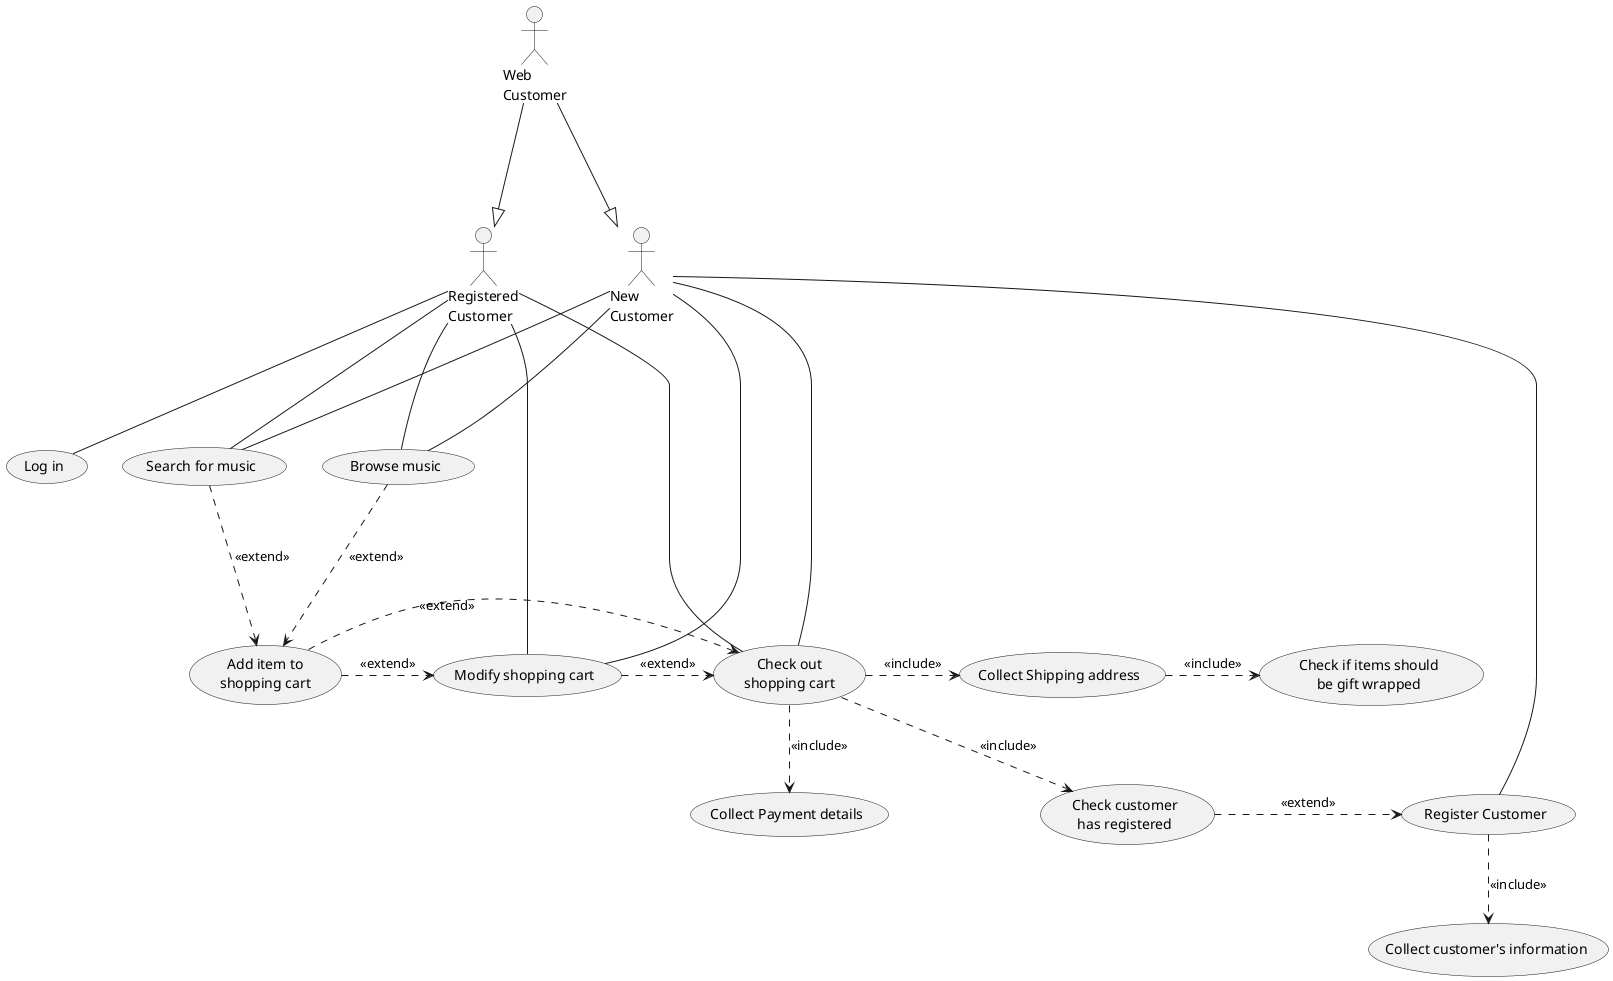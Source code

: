 @startuml onlineshopping
actor :Registered\nCustomer: as RegisteredCustomer
actor :New\nCustomer: as NewCustomer
actor :Web\nCustomer: as WebCustomer

usecase (Search for music) as SearchForMusic
usecase (Browse music) as BrowseMusic
usecase (Add item to\nshopping cart) as AddItem
usecase (Modify shopping cart) as ModifyCart
usecase (Check out\nshopping cart) as Checkout 
usecase (Register Customer) as RegisterCustomer 
usecase (Collect customer's information) as CollectCustomerInformation
usecase (Check customer\nhas registered) as checkregister
usecase (Collect Shipping address) as CollectAddress
usecase (Collect Payment details) as CollectPayment
usecase (Check if items should\nbe gift wrapped) as GiftWrap
usecase (Log in) as Login

RegisteredCustomer --- Login
NewCustomer -- RegisterCustomer
RegisteredCustomer --- BrowseMusic
NewCustomer --- BrowseMusic
RegisteredCustomer --- SearchForMusic
NewCustomer --- SearchForMusic
AddItem .> Checkout : <<extend>>
SearchForMusic ...> AddItem : <<extend>>
BrowseMusic .> AddItem : <<extend>>
RegisteredCustomer -- ModifyCart 
NewCustomer -- ModifyCart
ModifyCart .> Checkout : <<extend>>
AddItem .> ModifyCart : <<extend>>
NewCustomer -- Checkout
RegisteredCustomer -- Checkout
WebCustomer ---|> RegisteredCustomer
WebCustomer ---|> NewCustomer
RegisterCustomer ..> CollectCustomerInformation : <<include>>
Checkout ..> checkregister : <<include>>
checkregister .> RegisterCustomer : <<extend>>
Checkout .> CollectAddress : <<include>>
CollectAddress .> GiftWrap : <<include>>
Checkout ..> CollectPayment : <<include>>

@enduml